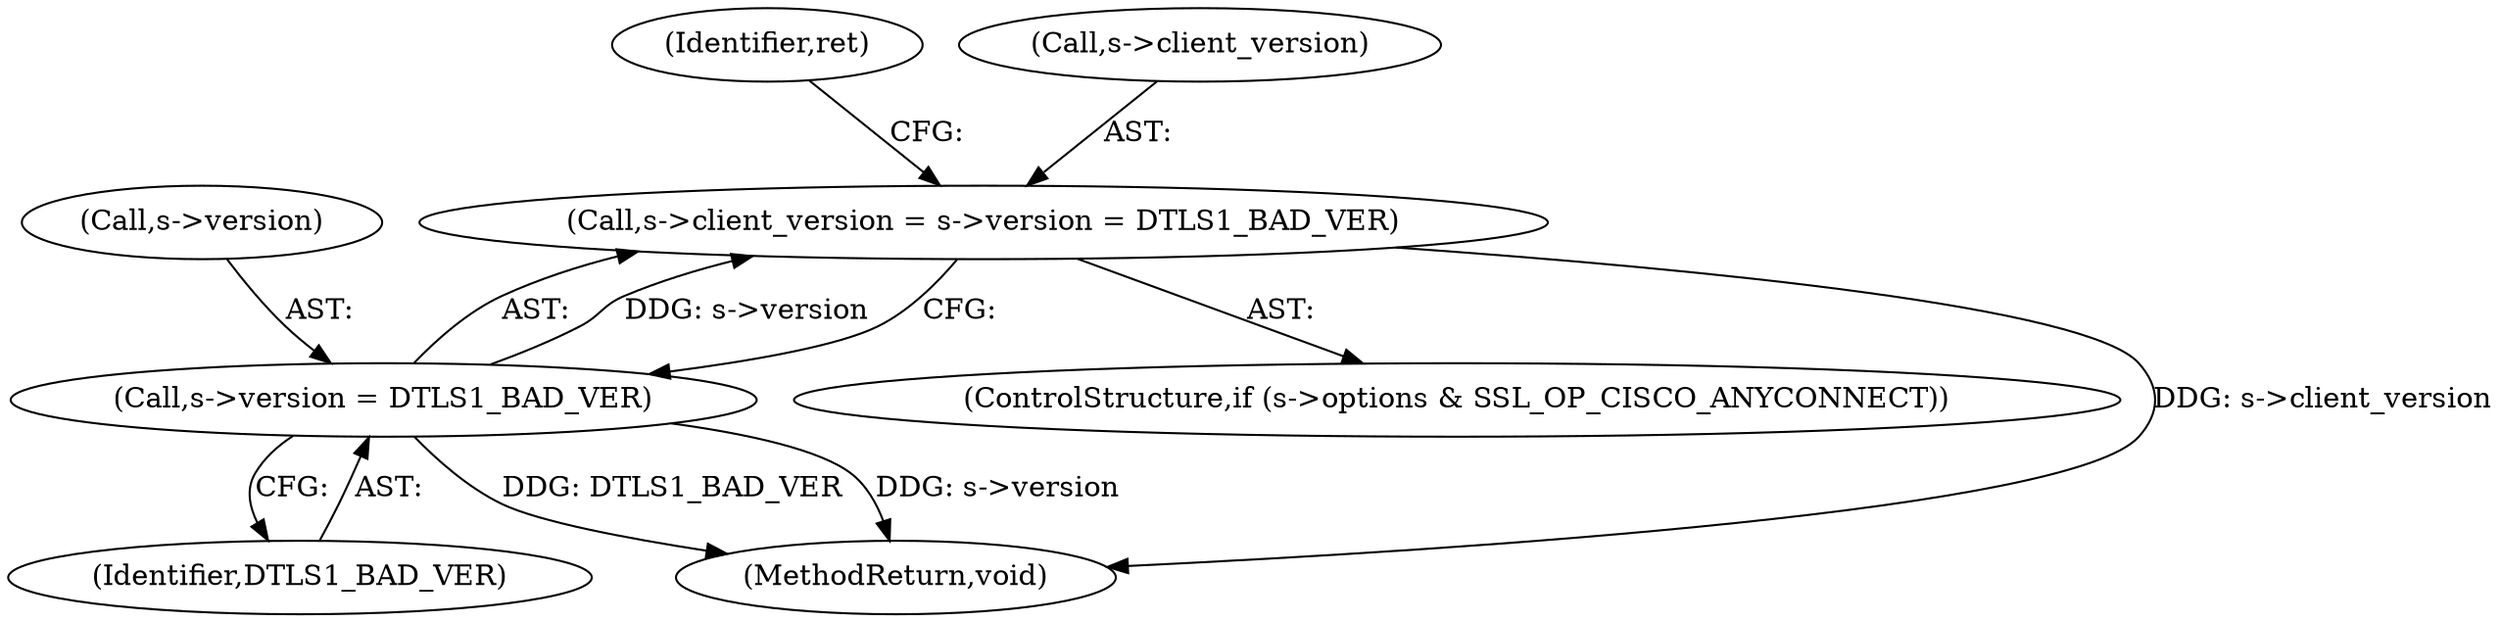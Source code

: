 digraph "0_openssl_f5c7f5dfbaf0d2f7d946d0fe86f08e6bcb36ed0d_0@pointer" {
"1000254" [label="(Call,s->client_version = s->version = DTLS1_BAD_VER)"];
"1000258" [label="(Call,s->version = DTLS1_BAD_VER)"];
"1000276" [label="(Identifier,ret)"];
"1000248" [label="(ControlStructure,if (s->options & SSL_OP_CISCO_ANYCONNECT))"];
"1000259" [label="(Call,s->version)"];
"1000714" [label="(MethodReturn,void)"];
"1000262" [label="(Identifier,DTLS1_BAD_VER)"];
"1000254" [label="(Call,s->client_version = s->version = DTLS1_BAD_VER)"];
"1000258" [label="(Call,s->version = DTLS1_BAD_VER)"];
"1000255" [label="(Call,s->client_version)"];
"1000254" -> "1000248"  [label="AST: "];
"1000254" -> "1000258"  [label="CFG: "];
"1000255" -> "1000254"  [label="AST: "];
"1000258" -> "1000254"  [label="AST: "];
"1000276" -> "1000254"  [label="CFG: "];
"1000254" -> "1000714"  [label="DDG: s->client_version"];
"1000258" -> "1000254"  [label="DDG: s->version"];
"1000258" -> "1000262"  [label="CFG: "];
"1000259" -> "1000258"  [label="AST: "];
"1000262" -> "1000258"  [label="AST: "];
"1000258" -> "1000714"  [label="DDG: s->version"];
"1000258" -> "1000714"  [label="DDG: DTLS1_BAD_VER"];
}
